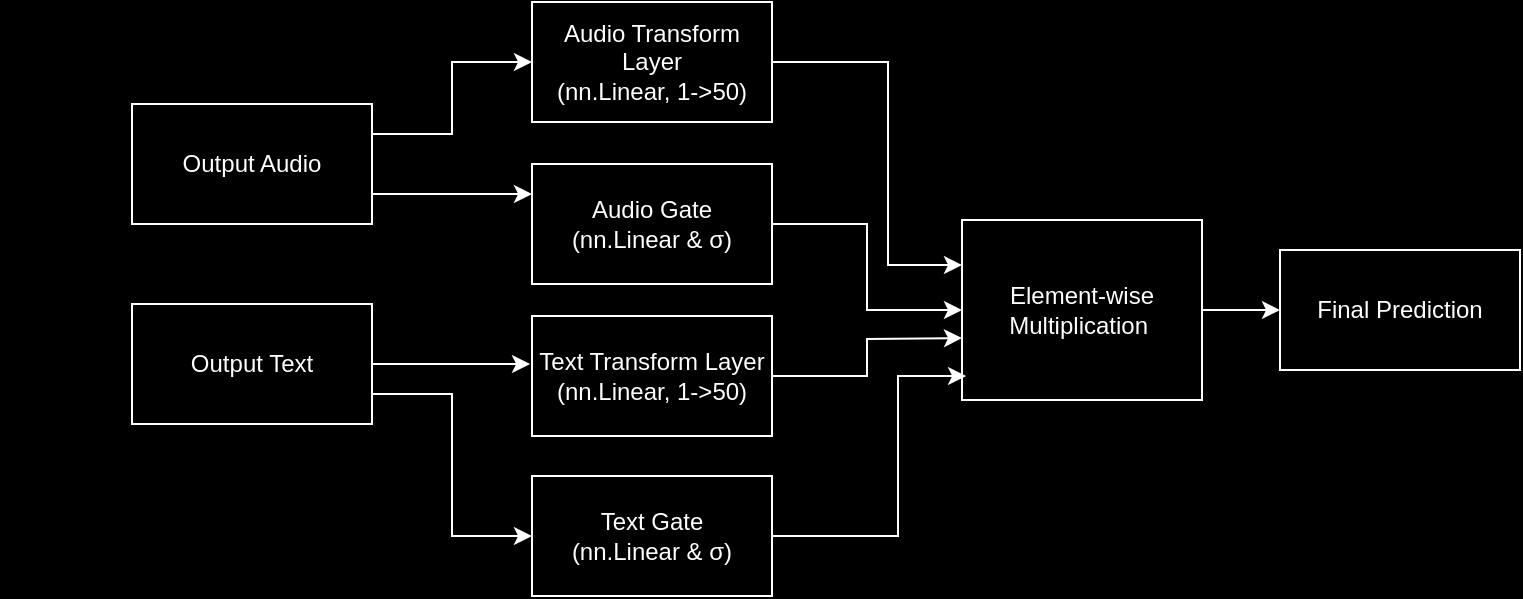 <mxfile scale="1" border="0" version="24.3.1" type="device">
  <diagram name="Page-1" id="59c5HRAMxNg7sD5Z9-QN">
    <mxGraphModel dx="1125" dy="1134" grid="0" gridSize="10" guides="1" tooltips="1" connect="1" arrows="1" fold="1" page="1" pageScale="1" pageWidth="850" pageHeight="1100" background="#000000" math="0" shadow="0">
      <root>
        <mxCell id="0" />
        <mxCell id="1" parent="0" />
        <mxCell id="ok3Zok4iZOwkATNosw89-10" style="edgeStyle=orthogonalEdgeStyle;rounded=0;orthogonalLoop=1;jettySize=auto;html=1;exitX=1;exitY=0.5;exitDx=0;exitDy=0;entryX=0;entryY=0.5;entryDx=0;entryDy=0;strokeColor=#FFFFFF;" edge="1" parent="1" source="cS1Z9VzvLfPcADYEJ1mt-17" target="ok3Zok4iZOwkATNosw89-8">
          <mxGeometry relative="1" as="geometry" />
        </mxCell>
        <mxCell id="cS1Z9VzvLfPcADYEJ1mt-17" value="&lt;span style=&quot;font-size: 12px; text-align: left; white-space-collapse: preserve; background-color: rgb(0, 0, 0);&quot;&gt;Audio Gate&lt;/span&gt;&lt;div&gt;&lt;span style=&quot;font-size: 12px; text-align: left; white-space-collapse: preserve; background-color: rgb(0, 0, 0);&quot;&gt;(nn.Linear &amp;amp; σ)&lt;/span&gt;&lt;/div&gt;" style="rounded=0;whiteSpace=wrap;html=1;fillColor=none;strokeColor=#FFFFFF;fontColor=#FFFFFF;fontFamily=Helvetica;fontSize=12;" parent="1" vertex="1">
          <mxGeometry x="512" y="183" width="120" height="60" as="geometry" />
        </mxCell>
        <mxCell id="ok3Zok4iZOwkATNosw89-4" style="edgeStyle=orthogonalEdgeStyle;rounded=0;orthogonalLoop=1;jettySize=auto;html=1;exitX=1;exitY=0.25;exitDx=0;exitDy=0;entryX=0;entryY=0.5;entryDx=0;entryDy=0;strokeColor=#FFFFFF;" edge="1" parent="1" source="cS1Z9VzvLfPcADYEJ1mt-20" target="ok3Zok4iZOwkATNosw89-2">
          <mxGeometry relative="1" as="geometry" />
        </mxCell>
        <mxCell id="ok3Zok4iZOwkATNosw89-5" style="edgeStyle=orthogonalEdgeStyle;rounded=0;orthogonalLoop=1;jettySize=auto;html=1;exitX=1;exitY=0.75;exitDx=0;exitDy=0;entryX=0;entryY=0.25;entryDx=0;entryDy=0;strokeColor=#FFFFFF;" edge="1" parent="1" source="cS1Z9VzvLfPcADYEJ1mt-20" target="cS1Z9VzvLfPcADYEJ1mt-17">
          <mxGeometry relative="1" as="geometry" />
        </mxCell>
        <mxCell id="cS1Z9VzvLfPcADYEJ1mt-20" value="Output Audio" style="rounded=0;whiteSpace=wrap;html=1;fillColor=none;strokeColor=#FFFFFF;fontColor=#FFFFFF;" parent="1" vertex="1">
          <mxGeometry x="312" y="153" width="120" height="60" as="geometry" />
        </mxCell>
        <mxCell id="ok3Zok4iZOwkATNosw89-7" style="edgeStyle=orthogonalEdgeStyle;rounded=0;orthogonalLoop=1;jettySize=auto;html=1;exitX=1;exitY=0.75;exitDx=0;exitDy=0;entryX=0;entryY=0.5;entryDx=0;entryDy=0;strokeColor=#FFFFFF;" edge="1" parent="1" source="cS1Z9VzvLfPcADYEJ1mt-21" target="ok3Zok4iZOwkATNosw89-1">
          <mxGeometry relative="1" as="geometry" />
        </mxCell>
        <mxCell id="cS1Z9VzvLfPcADYEJ1mt-21" value="Output Text" style="rounded=0;whiteSpace=wrap;html=1;fillColor=none;strokeColor=#FFFFFF;fontColor=#FFFFFF;" parent="1" vertex="1">
          <mxGeometry x="312" y="253" width="120" height="60" as="geometry" />
        </mxCell>
        <mxCell id="cS1Z9VzvLfPcADYEJ1mt-26" value="" style="edgeStyle=orthogonalEdgeStyle;rounded=0;orthogonalLoop=1;jettySize=auto;html=1;" parent="1" edge="1">
          <mxGeometry relative="1" as="geometry">
            <mxPoint x="254" y="200.5" as="sourcePoint" />
            <mxPoint x="254" y="241" as="targetPoint" />
          </mxGeometry>
        </mxCell>
        <mxCell id="cS1Z9VzvLfPcADYEJ1mt-31" value="Final Prediction" style="rounded=0;whiteSpace=wrap;html=1;fillColor=none;strokeColor=#FFFFFF;fontColor=#FFFFFF;" parent="1" vertex="1">
          <mxGeometry x="886" y="226" width="120" height="60" as="geometry" />
        </mxCell>
        <mxCell id="ok3Zok4iZOwkATNosw89-1" value="&lt;span style=&quot;font-size: 12px; text-align: left; white-space-collapse: preserve; background-color: rgb(0, 0, 0);&quot;&gt;Text Gate&lt;/span&gt;&lt;div&gt;&lt;span style=&quot;font-size: 12px; text-align: left; white-space-collapse: preserve; background-color: rgb(0, 0, 0);&quot;&gt;(nn.Linear &amp;amp; σ)&lt;/span&gt;&lt;/div&gt;" style="rounded=0;whiteSpace=wrap;html=1;fillColor=none;strokeColor=#FFFFFF;fontColor=#FFFFFF;fontFamily=Helvetica;fontSize=12;" vertex="1" parent="1">
          <mxGeometry x="512" y="339" width="120" height="60" as="geometry" />
        </mxCell>
        <mxCell id="ok3Zok4iZOwkATNosw89-9" style="edgeStyle=orthogonalEdgeStyle;rounded=0;orthogonalLoop=1;jettySize=auto;html=1;exitX=1;exitY=0.5;exitDx=0;exitDy=0;entryX=0;entryY=0.25;entryDx=0;entryDy=0;strokeColor=#FFFFFF;" edge="1" parent="1" source="ok3Zok4iZOwkATNosw89-2" target="ok3Zok4iZOwkATNosw89-8">
          <mxGeometry relative="1" as="geometry">
            <Array as="points">
              <mxPoint x="690" y="132" />
              <mxPoint x="690" y="234" />
            </Array>
          </mxGeometry>
        </mxCell>
        <mxCell id="ok3Zok4iZOwkATNosw89-2" value="&lt;span style=&quot;font-size: 12px; text-align: left; white-space-collapse: preserve; background-color: rgb(0, 0, 0);&quot;&gt;Audio Transform Layer&lt;/span&gt;&lt;div&gt;&lt;span style=&quot;font-size: 12px; text-align: left; white-space-collapse: preserve; background-color: rgb(0, 0, 0);&quot;&gt;(nn.Linear, 1-&amp;gt;50)&lt;/span&gt;&lt;/div&gt;" style="rounded=0;whiteSpace=wrap;html=1;fillColor=none;strokeColor=#FFFFFF;fontColor=#FFFFFF;fontFamily=Helvetica;fontSize=12;" vertex="1" parent="1">
          <mxGeometry x="512" y="102" width="120" height="60" as="geometry" />
        </mxCell>
        <mxCell id="ok3Zok4iZOwkATNosw89-3" value="&lt;span style=&quot;font-size: 12px; text-align: left; white-space-collapse: preserve; background-color: rgb(0, 0, 0);&quot;&gt;Text Transform Layer&lt;/span&gt;&lt;div&gt;&lt;span style=&quot;font-size: 12px; text-align: left; white-space-collapse: preserve; background-color: rgb(0, 0, 0);&quot;&gt;(nn.Linear, 1-&amp;gt;50)&lt;/span&gt;&lt;/div&gt;" style="rounded=0;whiteSpace=wrap;html=1;fillColor=none;strokeColor=#FFFFFF;fontColor=#FFFFFF;fontFamily=Helvetica;fontSize=12;" vertex="1" parent="1">
          <mxGeometry x="512" y="259" width="120" height="60" as="geometry" />
        </mxCell>
        <mxCell id="ok3Zok4iZOwkATNosw89-6" style="edgeStyle=orthogonalEdgeStyle;rounded=0;orthogonalLoop=1;jettySize=auto;html=1;exitX=1;exitY=0.5;exitDx=0;exitDy=0;entryX=-0.008;entryY=0.4;entryDx=0;entryDy=0;entryPerimeter=0;strokeColor=#FFFFFF;" edge="1" parent="1" source="cS1Z9VzvLfPcADYEJ1mt-21" target="ok3Zok4iZOwkATNosw89-3">
          <mxGeometry relative="1" as="geometry" />
        </mxCell>
        <mxCell id="ok3Zok4iZOwkATNosw89-13" style="edgeStyle=orthogonalEdgeStyle;rounded=0;orthogonalLoop=1;jettySize=auto;html=1;exitX=1;exitY=0.5;exitDx=0;exitDy=0;entryX=0;entryY=0.5;entryDx=0;entryDy=0;strokeColor=#FFFFFF;" edge="1" parent="1" source="ok3Zok4iZOwkATNosw89-8" target="cS1Z9VzvLfPcADYEJ1mt-31">
          <mxGeometry relative="1" as="geometry" />
        </mxCell>
        <mxCell id="ok3Zok4iZOwkATNosw89-8" value="&lt;div style=&quot;&quot;&gt;&lt;span style=&quot;white-space-collapse: preserve; background-color: rgb(0, 0, 0);&quot;&gt;Element-wise Multiplication &lt;/span&gt;&lt;/div&gt;" style="rounded=0;whiteSpace=wrap;html=1;fillColor=none;strokeColor=#FFFFFF;fontColor=#FFFFFF;fontFamily=Helvetica;fontSize=12;align=center;" vertex="1" parent="1">
          <mxGeometry x="727" y="211" width="120" height="90" as="geometry" />
        </mxCell>
        <mxCell id="ok3Zok4iZOwkATNosw89-11" style="edgeStyle=orthogonalEdgeStyle;rounded=0;orthogonalLoop=1;jettySize=auto;html=1;exitX=1;exitY=0.5;exitDx=0;exitDy=0;strokeColor=#FFFFFF;" edge="1" parent="1" source="ok3Zok4iZOwkATNosw89-3">
          <mxGeometry relative="1" as="geometry">
            <mxPoint x="727" y="270" as="targetPoint" />
          </mxGeometry>
        </mxCell>
        <mxCell id="ok3Zok4iZOwkATNosw89-12" style="edgeStyle=orthogonalEdgeStyle;rounded=0;orthogonalLoop=1;jettySize=auto;html=1;exitX=1;exitY=0.5;exitDx=0;exitDy=0;entryX=0.017;entryY=0.867;entryDx=0;entryDy=0;entryPerimeter=0;strokeColor=#FFFFFF;" edge="1" parent="1" source="ok3Zok4iZOwkATNosw89-1" target="ok3Zok4iZOwkATNosw89-8">
          <mxGeometry relative="1" as="geometry">
            <Array as="points">
              <mxPoint x="695" y="369" />
              <mxPoint x="695" y="289" />
            </Array>
          </mxGeometry>
        </mxCell>
      </root>
    </mxGraphModel>
  </diagram>
</mxfile>
